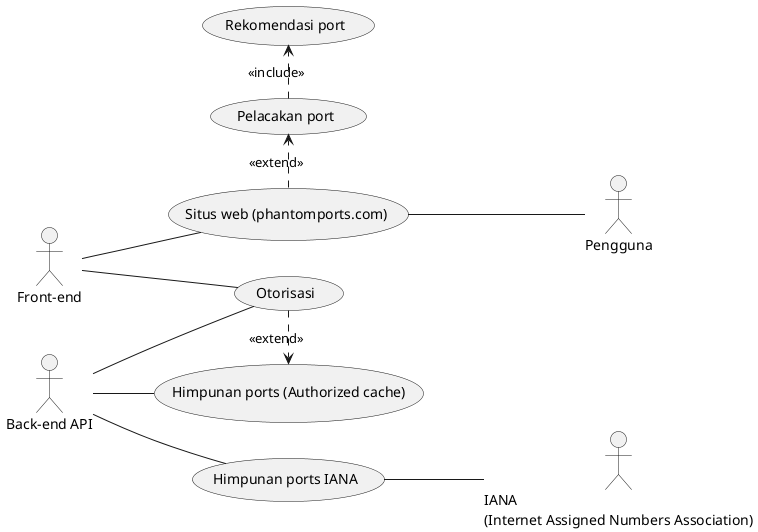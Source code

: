 @startuml
left to right direction

actor :Back-end API: as be
actor :Front-end: as fe
actor :Pengguna: as usr
actor :IANA\n(Internet Assigned Numbers Association): as iana

together {
  "Situs web (phantomports.com)" as (website)
  "Pelacakan port" as (search)
  "Rekomendasi port" as (recommend)
}

"Himpunan ports IANA" as (ports)
"Himpunan ports (Authorized cache)" as (cached)

"Otorisasi" as (authorize)

(website) -- usr
fe -- (website)
(website) .> (search): <<extend>>
(search) .> (recommend): <<include>>

be -- (ports)
(ports) -- iana

be -- (authorize)
fe -- (authorize)

be -- (cached)
(authorize) .> (cached): <<extend>>

@enduml
